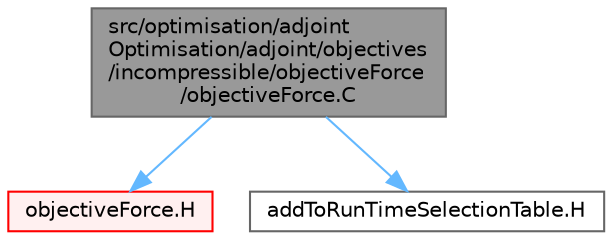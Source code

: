 digraph "src/optimisation/adjointOptimisation/adjoint/objectives/incompressible/objectiveForce/objectiveForce.C"
{
 // LATEX_PDF_SIZE
  bgcolor="transparent";
  edge [fontname=Helvetica,fontsize=10,labelfontname=Helvetica,labelfontsize=10];
  node [fontname=Helvetica,fontsize=10,shape=box,height=0.2,width=0.4];
  Node1 [id="Node000001",label="src/optimisation/adjoint\lOptimisation/adjoint/objectives\l/incompressible/objectiveForce\l/objectiveForce.C",height=0.2,width=0.4,color="gray40", fillcolor="grey60", style="filled", fontcolor="black",tooltip=" "];
  Node1 -> Node2 [id="edge1_Node000001_Node000002",color="steelblue1",style="solid",tooltip=" "];
  Node2 [id="Node000002",label="objectiveForce.H",height=0.2,width=0.4,color="red", fillcolor="#FFF0F0", style="filled",URL="$objectiveForce_8H.html",tooltip=" "];
  Node1 -> Node497 [id="edge2_Node000001_Node000497",color="steelblue1",style="solid",tooltip=" "];
  Node497 [id="Node000497",label="addToRunTimeSelectionTable.H",height=0.2,width=0.4,color="grey40", fillcolor="white", style="filled",URL="$addToRunTimeSelectionTable_8H.html",tooltip="Macros for easy insertion into run-time selection tables."];
}
